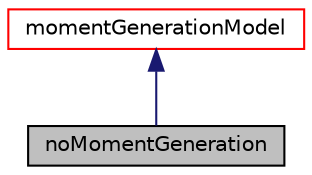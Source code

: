 digraph "noMomentGeneration"
{
  bgcolor="transparent";
  edge [fontname="Helvetica",fontsize="10",labelfontname="Helvetica",labelfontsize="10"];
  node [fontname="Helvetica",fontsize="10",shape=record];
  Node2 [label="noMomentGeneration",height=0.2,width=0.4,color="black", fillcolor="grey75", style="filled", fontcolor="black"];
  Node3 -> Node2 [dir="back",color="midnightblue",fontsize="10",style="solid",fontname="Helvetica"];
  Node3 [label="momentGenerationModel",height=0.2,width=0.4,color="red",URL="$a02848.html",tooltip="Base class for runtime selection for moment generation. One object is used for all node..."];
}
